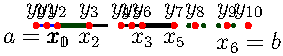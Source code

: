 size(5cm,0);

pen GrosCrayon = defaultpen +1;
pen GrosCrayonRouge = red +1;

int n =6;
int m=11;

pair[] pt = new pair[n];
  pt[0] = (0,0);
  pt[1] = (0.2,0);
  pt[2] = (0.5,0);
  pt[3] = (1,0);
  pt[4] = (1.3,0);
  pt[5] = (2,0);

pair[] pty = new pair[m];
  pty[0] = (0,0);
  pty[1] = (0.1,0);
  pty[2] = (0.2,0);
  pty[3] = (0.5,0);
  pty[4] = (0.8,0);
  pty[5] = (0.9,0);
  pty[6] = (1,0);
  pty[7] = (1.3,0);
  pty[8] = (1.5,0);
  pty[9] = (1.8,0);
  pty[10] = (2,0);


draw(pt[0]--pt[1],blue+1);
draw(pt[1]--pt[2],darkgreen+2);
draw(pt[2]--pt[3],dashed+1);
draw(pt[3]--pt[4],defaultpen+2);
draw(pt[4]--pt[5],dotted+darkgreen+2);

guide ronds;
for(int k=0; k<n; ++k){
  ronds = ronds--pt[k];
}
guide rondsy;
for(int k=0; k<m; ++k){
  rondsy = rondsy--pty[k];
}


label("$a=x_0$",pt[0],S);
label("$x_1$",pt[1],S);
label("$x_2$",pt[2],S);
label("$x_3$",pt[3],S);
label("$x_5$",pt[4],S);
label("$x_6=b$",pt[5],S);

label("$y_0$",pty[0],N);
label("$y_1$",pty[1],N);
label("$y_2$",pty[2],N);
label("$y_3$",pty[3],N);
label("$y_4$",pty[4],N);
label("$y_5$",pty[5],N);
label("$y_6$",pty[6],N);
label("$y_7$",pty[7],N);
label("$y_8$",pty[8],N);
label("$y_9$",pty[9],N);
label("$y_{10}$",pty[10],N);

dot(rondsy,red);

dot(ronds,red);